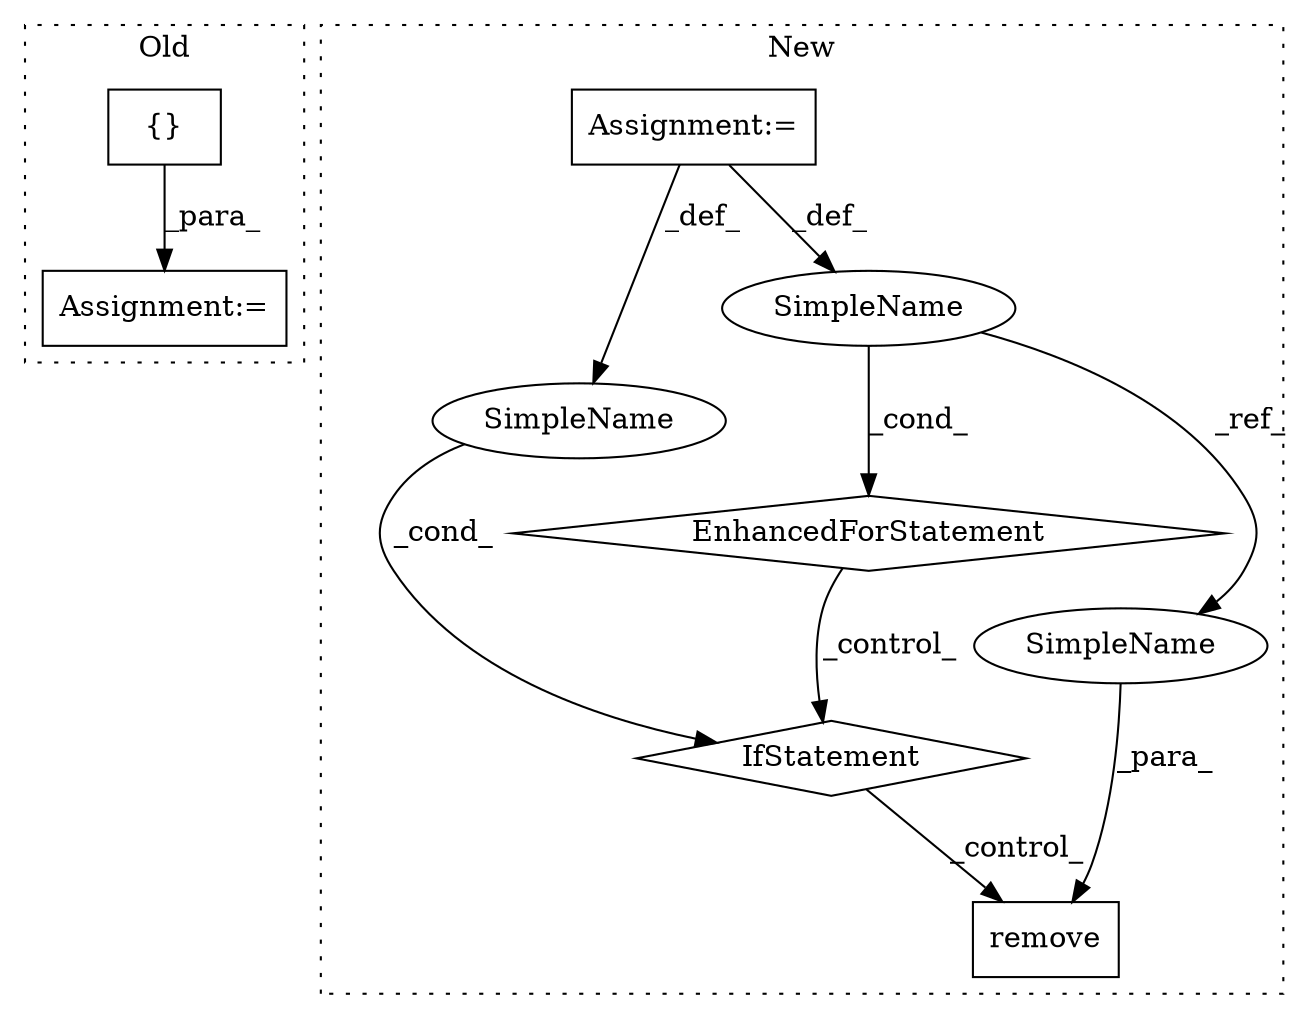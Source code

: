 digraph G {
subgraph cluster0 {
1 [label="{}" a="4" s="3814,5483" l="1,1" shape="box"];
3 [label="Assignment:=" a="7" s="3801" l="1" shape="box"];
label = "Old";
style="dotted";
}
subgraph cluster1 {
2 [label="remove" a="32" s="4101,4110" l="7,1" shape="box"];
4 [label="IfStatement" a="25" s="3974,4086" l="4,2" shape="diamond"];
5 [label="SimpleName" a="42" s="" l="" shape="ellipse"];
6 [label="EnhancedForStatement" a="70" s="3884,3964" l="53,2" shape="diamond"];
7 [label="Assignment:=" a="7" s="3884,3964" l="53,2" shape="box"];
8 [label="SimpleName" a="42" s="3944" l="2" shape="ellipse"];
9 [label="SimpleName" a="42" s="4108" l="2" shape="ellipse"];
label = "New";
style="dotted";
}
1 -> 3 [label="_para_"];
4 -> 2 [label="_control_"];
5 -> 4 [label="_cond_"];
6 -> 4 [label="_control_"];
7 -> 5 [label="_def_"];
7 -> 8 [label="_def_"];
8 -> 6 [label="_cond_"];
8 -> 9 [label="_ref_"];
9 -> 2 [label="_para_"];
}